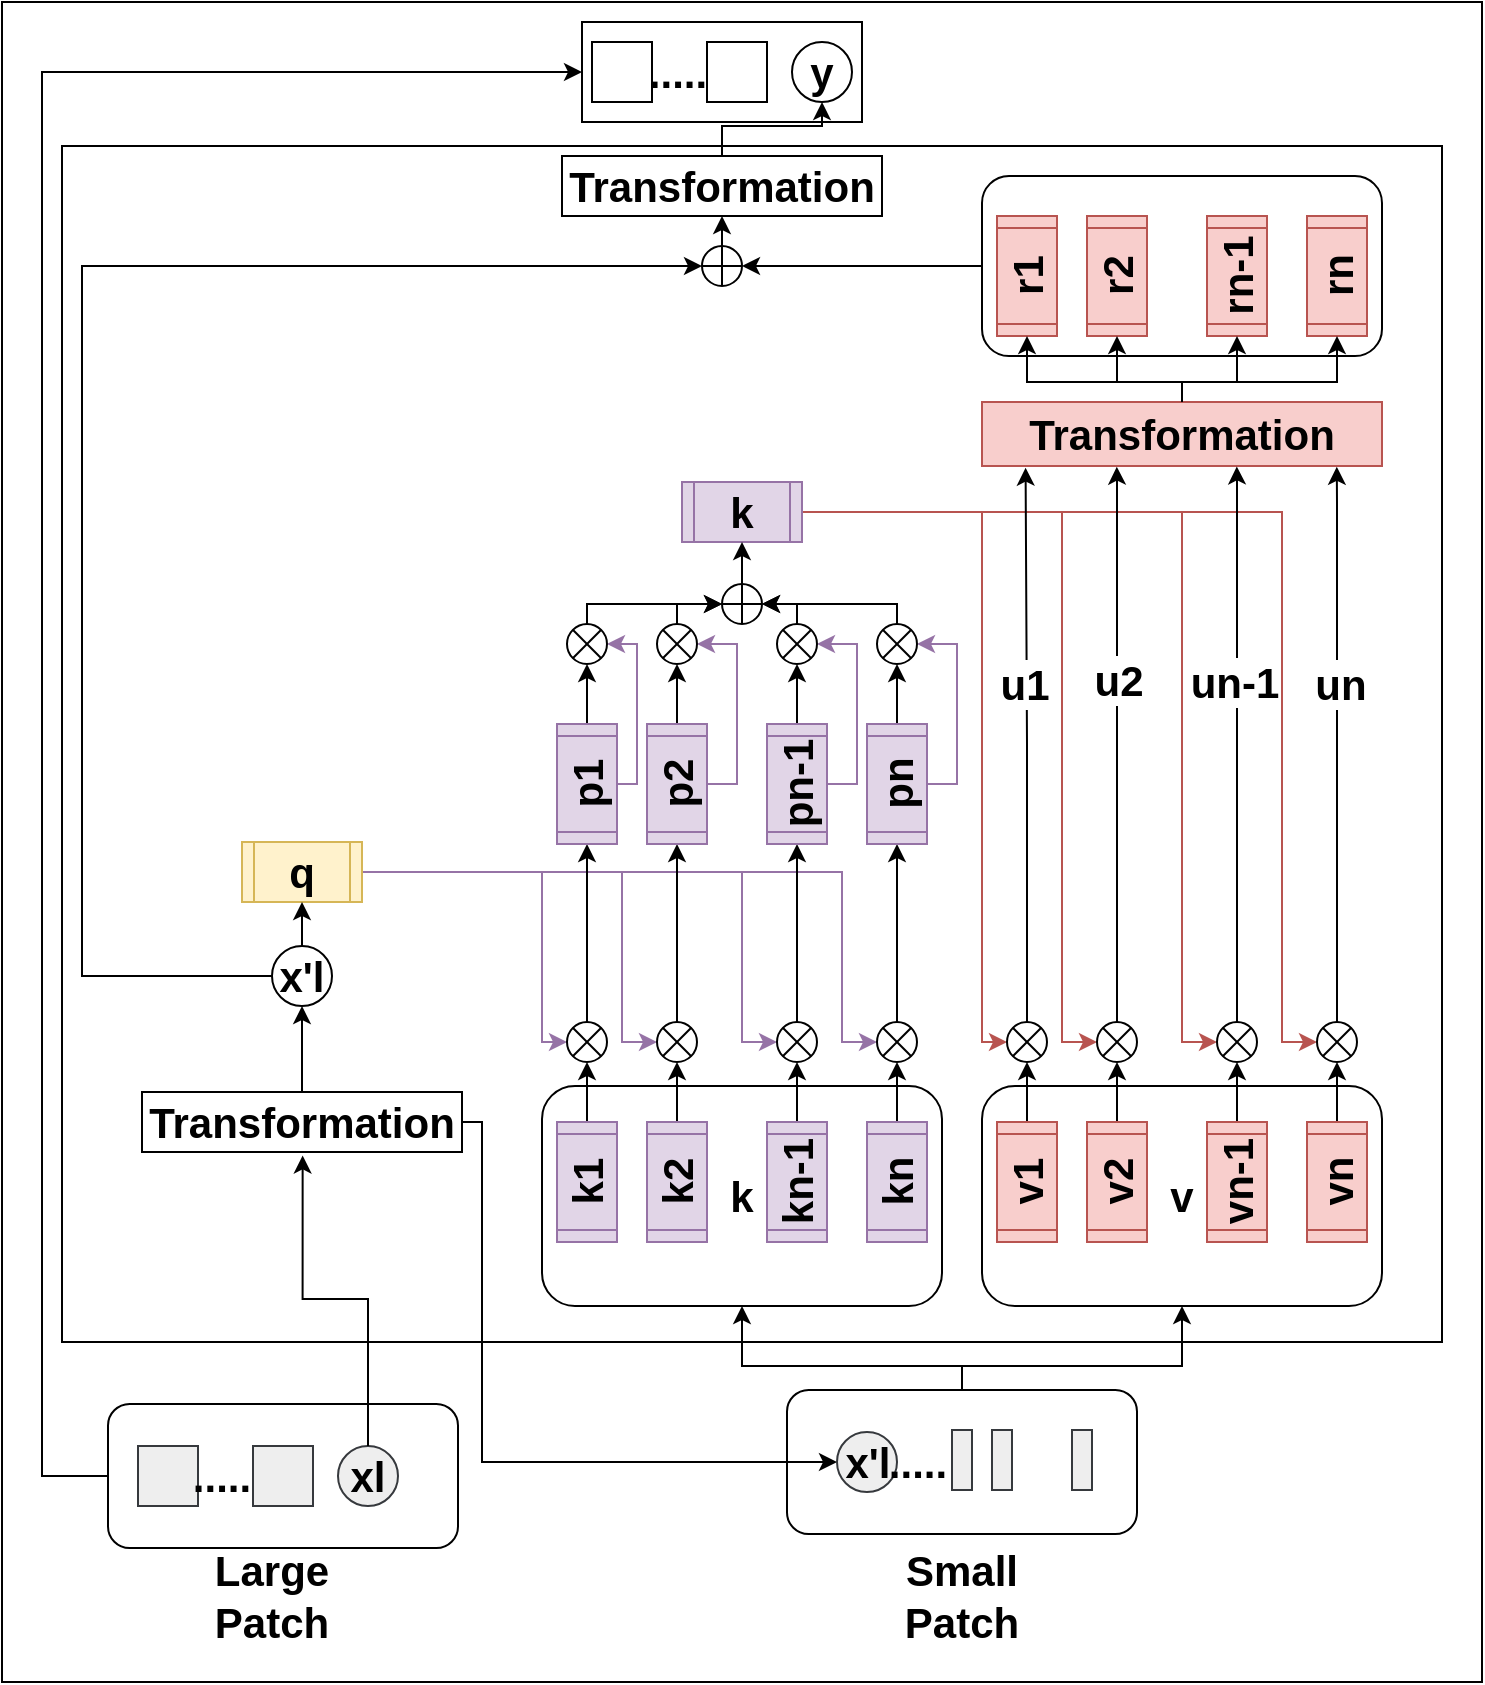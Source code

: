<mxfile version="22.1.4" type="github">
  <diagram id="8pTBhF0LpMx93Jpw1MKz" name="Page-1">
    <mxGraphModel dx="1050" dy="577" grid="1" gridSize="10" guides="1" tooltips="1" connect="1" arrows="1" fold="1" page="1" pageScale="1" pageWidth="850" pageHeight="1100" math="0" shadow="0">
      <root>
        <mxCell id="0" />
        <mxCell id="1" parent="0" />
        <mxCell id="Wy6P19Ys7phJF_CWAO8N-5" value="" style="rounded=0;whiteSpace=wrap;html=1;fontSize=21;fontStyle=1" parent="1" vertex="1">
          <mxGeometry x="50" y="18" width="740" height="840" as="geometry" />
        </mxCell>
        <mxCell id="Wy6P19Ys7phJF_CWAO8N-6" value="" style="rounded=0;whiteSpace=wrap;html=1;fontSize=21;fontStyle=1" parent="1" vertex="1">
          <mxGeometry x="340" y="28" width="140" height="50" as="geometry" />
        </mxCell>
        <mxCell id="Wy6P19Ys7phJF_CWAO8N-42" value="" style="rounded=0;whiteSpace=wrap;html=1;fontSize=21;fontStyle=1" parent="1" vertex="1">
          <mxGeometry x="80" y="90" width="690" height="598" as="geometry" />
        </mxCell>
        <mxCell id="Wy6P19Ys7phJF_CWAO8N-145" style="edgeStyle=orthogonalEdgeStyle;rounded=0;orthogonalLoop=1;jettySize=auto;html=1;exitX=1;exitY=0.5;exitDx=0;exitDy=0;entryX=0;entryY=0.5;entryDx=0;entryDy=0;fillColor=#e1d5e7;strokeColor=#9673a6;fontSize=21;fontStyle=1" parent="1" source="Wy6P19Ys7phJF_CWAO8N-24" target="Wy6P19Ys7phJF_CWAO8N-88" edge="1">
          <mxGeometry relative="1" as="geometry">
            <Array as="points">
              <mxPoint x="320" y="453" />
              <mxPoint x="320" y="538" />
            </Array>
          </mxGeometry>
        </mxCell>
        <mxCell id="Wy6P19Ys7phJF_CWAO8N-146" style="edgeStyle=orthogonalEdgeStyle;rounded=0;orthogonalLoop=1;jettySize=auto;html=1;exitX=1;exitY=0.5;exitDx=0;exitDy=0;entryX=0;entryY=0.5;entryDx=0;entryDy=0;fillColor=#e1d5e7;strokeColor=#9673a6;fontSize=21;fontStyle=1" parent="1" source="Wy6P19Ys7phJF_CWAO8N-24" target="Wy6P19Ys7phJF_CWAO8N-89" edge="1">
          <mxGeometry relative="1" as="geometry">
            <Array as="points">
              <mxPoint x="360" y="453" />
              <mxPoint x="360" y="538" />
            </Array>
          </mxGeometry>
        </mxCell>
        <mxCell id="Wy6P19Ys7phJF_CWAO8N-147" style="edgeStyle=orthogonalEdgeStyle;rounded=0;orthogonalLoop=1;jettySize=auto;html=1;exitX=1;exitY=0.5;exitDx=0;exitDy=0;entryX=0;entryY=0.5;entryDx=0;entryDy=0;fillColor=#e1d5e7;strokeColor=#9673a6;fontSize=21;fontStyle=1" parent="1" source="Wy6P19Ys7phJF_CWAO8N-24" target="Wy6P19Ys7phJF_CWAO8N-90" edge="1">
          <mxGeometry relative="1" as="geometry">
            <Array as="points">
              <mxPoint x="420" y="453" />
              <mxPoint x="420" y="538" />
            </Array>
          </mxGeometry>
        </mxCell>
        <mxCell id="Wy6P19Ys7phJF_CWAO8N-148" style="edgeStyle=orthogonalEdgeStyle;rounded=0;orthogonalLoop=1;jettySize=auto;html=1;exitX=1;exitY=0.5;exitDx=0;exitDy=0;entryX=0;entryY=0.5;entryDx=0;entryDy=0;fillColor=#e1d5e7;strokeColor=#9673a6;fontSize=21;fontStyle=1" parent="1" source="Wy6P19Ys7phJF_CWAO8N-24" target="Wy6P19Ys7phJF_CWAO8N-91" edge="1">
          <mxGeometry relative="1" as="geometry">
            <Array as="points">
              <mxPoint x="470" y="453" />
              <mxPoint x="470" y="538" />
            </Array>
          </mxGeometry>
        </mxCell>
        <mxCell id="Wy6P19Ys7phJF_CWAO8N-24" value="q" style="shape=process;whiteSpace=wrap;html=1;backgroundOutline=1;fillColor=#fff2cc;strokeColor=#d6b656;fontSize=21;fontStyle=1" parent="1" vertex="1">
          <mxGeometry x="170" y="438" width="60" height="30" as="geometry" />
        </mxCell>
        <mxCell id="Wy6P19Ys7phJF_CWAO8N-163" style="edgeStyle=orthogonalEdgeStyle;rounded=0;orthogonalLoop=1;jettySize=auto;html=1;exitX=1;exitY=0.5;exitDx=0;exitDy=0;entryX=0;entryY=0.5;entryDx=0;entryDy=0;fillColor=#f8cecc;strokeColor=#b85450;fontSize=21;fontStyle=1" parent="1" source="Wy6P19Ys7phJF_CWAO8N-26" target="Wy6P19Ys7phJF_CWAO8N-104" edge="1">
          <mxGeometry relative="1" as="geometry">
            <Array as="points">
              <mxPoint x="540" y="273" />
              <mxPoint x="540" y="538" />
            </Array>
          </mxGeometry>
        </mxCell>
        <mxCell id="Wy6P19Ys7phJF_CWAO8N-164" style="edgeStyle=orthogonalEdgeStyle;rounded=0;orthogonalLoop=1;jettySize=auto;html=1;exitX=1;exitY=0.5;exitDx=0;exitDy=0;entryX=0;entryY=0.5;entryDx=0;entryDy=0;fillColor=#f8cecc;strokeColor=#b85450;fontSize=21;fontStyle=1" parent="1" source="Wy6P19Ys7phJF_CWAO8N-26" target="Wy6P19Ys7phJF_CWAO8N-105" edge="1">
          <mxGeometry relative="1" as="geometry">
            <Array as="points">
              <mxPoint x="580" y="273" />
              <mxPoint x="580" y="538" />
            </Array>
          </mxGeometry>
        </mxCell>
        <mxCell id="Wy6P19Ys7phJF_CWAO8N-165" style="edgeStyle=orthogonalEdgeStyle;rounded=0;orthogonalLoop=1;jettySize=auto;html=1;exitX=1;exitY=0.5;exitDx=0;exitDy=0;entryX=0;entryY=0.5;entryDx=0;entryDy=0;fillColor=#f8cecc;strokeColor=#b85450;fontSize=21;fontStyle=1" parent="1" source="Wy6P19Ys7phJF_CWAO8N-26" target="Wy6P19Ys7phJF_CWAO8N-106" edge="1">
          <mxGeometry relative="1" as="geometry">
            <Array as="points">
              <mxPoint x="640" y="273" />
              <mxPoint x="640" y="538" />
            </Array>
          </mxGeometry>
        </mxCell>
        <mxCell id="Wy6P19Ys7phJF_CWAO8N-166" style="edgeStyle=orthogonalEdgeStyle;rounded=0;orthogonalLoop=1;jettySize=auto;html=1;exitX=1;exitY=0.5;exitDx=0;exitDy=0;entryX=0;entryY=0.5;entryDx=0;entryDy=0;fillColor=#f8cecc;strokeColor=#b85450;fontSize=21;fontStyle=1" parent="1" source="Wy6P19Ys7phJF_CWAO8N-26" target="Wy6P19Ys7phJF_CWAO8N-107" edge="1">
          <mxGeometry relative="1" as="geometry">
            <Array as="points">
              <mxPoint x="690" y="273" />
              <mxPoint x="690" y="538" />
            </Array>
          </mxGeometry>
        </mxCell>
        <mxCell id="Wy6P19Ys7phJF_CWAO8N-26" value="k" style="shape=process;whiteSpace=wrap;html=1;backgroundOutline=1;fillColor=#e1d5e7;strokeColor=#9673a6;fontSize=21;fontStyle=1" parent="1" vertex="1">
          <mxGeometry x="390" y="258" width="60" height="30" as="geometry" />
        </mxCell>
        <mxCell id="Wy6P19Ys7phJF_CWAO8N-173" style="edgeStyle=orthogonalEdgeStyle;rounded=0;orthogonalLoop=1;jettySize=auto;html=1;exitX=0;exitY=0.5;exitDx=0;exitDy=0;entryX=0;entryY=0.5;entryDx=0;entryDy=0;fontSize=21;fontStyle=1" parent="1" source="Wy6P19Ys7phJF_CWAO8N-198" target="Wy6P19Ys7phJF_CWAO8N-172" edge="1">
          <mxGeometry relative="1" as="geometry">
            <mxPoint x="100" y="623" as="sourcePoint" />
            <Array as="points">
              <mxPoint x="90" y="505" />
              <mxPoint x="90" y="150" />
            </Array>
          </mxGeometry>
        </mxCell>
        <mxCell id="Wy6P19Ys7phJF_CWAO8N-39" value="k" style="rounded=1;whiteSpace=wrap;html=1;fontSize=21;fontStyle=1" parent="1" vertex="1">
          <mxGeometry x="320" y="560" width="200" height="110" as="geometry" />
        </mxCell>
        <mxCell id="Wy6P19Ys7phJF_CWAO8N-40" value="v" style="rounded=1;whiteSpace=wrap;html=1;fontSize=21;fontStyle=1" parent="1" vertex="1">
          <mxGeometry x="540" y="560" width="200" height="110" as="geometry" />
        </mxCell>
        <mxCell id="Wy6P19Ys7phJF_CWAO8N-7" value="Transformation" style="rounded=0;whiteSpace=wrap;html=1;fillColor=#f8cecc;strokeColor=#b85450;fontSize=21;fontStyle=1" parent="1" vertex="1">
          <mxGeometry x="540" y="218" width="200" height="32" as="geometry" />
        </mxCell>
        <mxCell id="Wy6P19Ys7phJF_CWAO8N-149" style="edgeStyle=orthogonalEdgeStyle;rounded=0;orthogonalLoop=1;jettySize=auto;html=1;exitX=0.5;exitY=0;exitDx=0;exitDy=0;entryX=0.5;entryY=1;entryDx=0;entryDy=0;fontSize=21;fontStyle=1" parent="1" source="Wy6P19Ys7phJF_CWAO8N-198" target="Wy6P19Ys7phJF_CWAO8N-24" edge="1">
          <mxGeometry relative="1" as="geometry">
            <mxPoint x="200" y="488" as="sourcePoint" />
          </mxGeometry>
        </mxCell>
        <mxCell id="Wy6P19Ys7phJF_CWAO8N-76" style="edgeStyle=orthogonalEdgeStyle;rounded=0;orthogonalLoop=1;jettySize=auto;html=1;exitX=1;exitY=0.5;exitDx=0;exitDy=0;entryX=0.5;entryY=1;entryDx=0;entryDy=0;fontSize=21;fontStyle=1" parent="1" source="Wy6P19Ys7phJF_CWAO8N-78" target="Wy6P19Ys7phJF_CWAO8N-88" edge="1">
          <mxGeometry relative="1" as="geometry" />
        </mxCell>
        <mxCell id="Wy6P19Ys7phJF_CWAO8N-78" value="k1" style="shape=process;whiteSpace=wrap;html=1;backgroundOutline=1;rotation=-90;fillColor=#e1d5e7;strokeColor=#9673a6;fontSize=21;fontStyle=1" parent="1" vertex="1">
          <mxGeometry x="312.5" y="593" width="60" height="30" as="geometry" />
        </mxCell>
        <mxCell id="Wy6P19Ys7phJF_CWAO8N-79" style="edgeStyle=orthogonalEdgeStyle;rounded=0;orthogonalLoop=1;jettySize=auto;html=1;exitX=1;exitY=0.5;exitDx=0;exitDy=0;entryX=0.5;entryY=1;entryDx=0;entryDy=0;fontSize=21;fontStyle=1" parent="1" source="Wy6P19Ys7phJF_CWAO8N-81" target="Wy6P19Ys7phJF_CWAO8N-89" edge="1">
          <mxGeometry relative="1" as="geometry" />
        </mxCell>
        <mxCell id="Wy6P19Ys7phJF_CWAO8N-81" value="k2" style="shape=process;whiteSpace=wrap;html=1;backgroundOutline=1;rotation=-90;fillColor=#e1d5e7;strokeColor=#9673a6;fontSize=21;fontStyle=1" parent="1" vertex="1">
          <mxGeometry x="357.5" y="593" width="60" height="30" as="geometry" />
        </mxCell>
        <mxCell id="Wy6P19Ys7phJF_CWAO8N-82" style="edgeStyle=orthogonalEdgeStyle;rounded=0;orthogonalLoop=1;jettySize=auto;html=1;exitX=1;exitY=0.5;exitDx=0;exitDy=0;entryX=0.5;entryY=1;entryDx=0;entryDy=0;fontSize=21;fontStyle=1" parent="1" source="Wy6P19Ys7phJF_CWAO8N-84" target="Wy6P19Ys7phJF_CWAO8N-90" edge="1">
          <mxGeometry relative="1" as="geometry" />
        </mxCell>
        <mxCell id="Wy6P19Ys7phJF_CWAO8N-84" value="kn-1" style="shape=process;whiteSpace=wrap;html=1;backgroundOutline=1;rotation=-90;fillColor=#e1d5e7;strokeColor=#9673a6;fontSize=21;fontStyle=1" parent="1" vertex="1">
          <mxGeometry x="417.5" y="593" width="60" height="30" as="geometry" />
        </mxCell>
        <mxCell id="Wy6P19Ys7phJF_CWAO8N-85" style="edgeStyle=orthogonalEdgeStyle;rounded=0;orthogonalLoop=1;jettySize=auto;html=1;exitX=1;exitY=0.5;exitDx=0;exitDy=0;entryX=0.5;entryY=1;entryDx=0;entryDy=0;fontSize=21;fontStyle=1" parent="1" source="Wy6P19Ys7phJF_CWAO8N-87" target="Wy6P19Ys7phJF_CWAO8N-91" edge="1">
          <mxGeometry relative="1" as="geometry" />
        </mxCell>
        <mxCell id="Wy6P19Ys7phJF_CWAO8N-87" value="kn" style="shape=process;whiteSpace=wrap;html=1;backgroundOutline=1;rotation=-90;fillColor=#e1d5e7;strokeColor=#9673a6;fontSize=21;fontStyle=1" parent="1" vertex="1">
          <mxGeometry x="467.5" y="593" width="60" height="30" as="geometry" />
        </mxCell>
        <mxCell id="Wy6P19Ys7phJF_CWAO8N-141" style="edgeStyle=orthogonalEdgeStyle;rounded=0;orthogonalLoop=1;jettySize=auto;html=1;exitX=0.5;exitY=0;exitDx=0;exitDy=0;entryX=0;entryY=0.5;entryDx=0;entryDy=0;fontSize=21;fontStyle=1" parent="1" source="Wy6P19Ys7phJF_CWAO8N-88" target="Wy6P19Ys7phJF_CWAO8N-127" edge="1">
          <mxGeometry relative="1" as="geometry" />
        </mxCell>
        <mxCell id="Wy6P19Ys7phJF_CWAO8N-88" value="" style="shape=sumEllipse;perimeter=ellipsePerimeter;whiteSpace=wrap;html=1;backgroundOutline=1;fontSize=21;fontStyle=1" parent="1" vertex="1">
          <mxGeometry x="332.5" y="528" width="20" height="20" as="geometry" />
        </mxCell>
        <mxCell id="Wy6P19Ys7phJF_CWAO8N-142" style="edgeStyle=orthogonalEdgeStyle;rounded=0;orthogonalLoop=1;jettySize=auto;html=1;exitX=0.5;exitY=0;exitDx=0;exitDy=0;entryX=0;entryY=0.5;entryDx=0;entryDy=0;fontSize=21;fontStyle=1" parent="1" source="Wy6P19Ys7phJF_CWAO8N-89" target="Wy6P19Ys7phJF_CWAO8N-130" edge="1">
          <mxGeometry relative="1" as="geometry" />
        </mxCell>
        <mxCell id="Wy6P19Ys7phJF_CWAO8N-89" value="" style="shape=sumEllipse;perimeter=ellipsePerimeter;whiteSpace=wrap;html=1;backgroundOutline=1;fontSize=21;fontStyle=1" parent="1" vertex="1">
          <mxGeometry x="377.5" y="528" width="20" height="20" as="geometry" />
        </mxCell>
        <mxCell id="Wy6P19Ys7phJF_CWAO8N-143" style="edgeStyle=orthogonalEdgeStyle;rounded=0;orthogonalLoop=1;jettySize=auto;html=1;exitX=0.5;exitY=0;exitDx=0;exitDy=0;entryX=0;entryY=0.5;entryDx=0;entryDy=0;fontSize=21;fontStyle=1" parent="1" source="Wy6P19Ys7phJF_CWAO8N-90" target="Wy6P19Ys7phJF_CWAO8N-133" edge="1">
          <mxGeometry relative="1" as="geometry" />
        </mxCell>
        <mxCell id="Wy6P19Ys7phJF_CWAO8N-90" value="" style="shape=sumEllipse;perimeter=ellipsePerimeter;whiteSpace=wrap;html=1;backgroundOutline=1;fontSize=21;fontStyle=1" parent="1" vertex="1">
          <mxGeometry x="437.5" y="528" width="20" height="20" as="geometry" />
        </mxCell>
        <mxCell id="Wy6P19Ys7phJF_CWAO8N-144" style="edgeStyle=orthogonalEdgeStyle;rounded=0;orthogonalLoop=1;jettySize=auto;html=1;exitX=0.5;exitY=0;exitDx=0;exitDy=0;entryX=0;entryY=0.5;entryDx=0;entryDy=0;fontSize=21;fontStyle=1" parent="1" source="Wy6P19Ys7phJF_CWAO8N-91" target="Wy6P19Ys7phJF_CWAO8N-136" edge="1">
          <mxGeometry relative="1" as="geometry" />
        </mxCell>
        <mxCell id="Wy6P19Ys7phJF_CWAO8N-91" value="" style="shape=sumEllipse;perimeter=ellipsePerimeter;whiteSpace=wrap;html=1;backgroundOutline=1;fontSize=21;fontStyle=1" parent="1" vertex="1">
          <mxGeometry x="487.5" y="528" width="20" height="20" as="geometry" />
        </mxCell>
        <mxCell id="Wy6P19Ys7phJF_CWAO8N-92" style="edgeStyle=orthogonalEdgeStyle;rounded=0;orthogonalLoop=1;jettySize=auto;html=1;exitX=1;exitY=0.5;exitDx=0;exitDy=0;entryX=0.5;entryY=1;entryDx=0;entryDy=0;fontSize=21;fontStyle=1" parent="1" source="Wy6P19Ys7phJF_CWAO8N-94" target="Wy6P19Ys7phJF_CWAO8N-104" edge="1">
          <mxGeometry relative="1" as="geometry" />
        </mxCell>
        <mxCell id="Wy6P19Ys7phJF_CWAO8N-94" value="v1" style="shape=process;whiteSpace=wrap;html=1;backgroundOutline=1;rotation=-90;fillColor=#f8cecc;strokeColor=#b85450;fontSize=21;fontStyle=1" parent="1" vertex="1">
          <mxGeometry x="532.5" y="593" width="60" height="30" as="geometry" />
        </mxCell>
        <mxCell id="Wy6P19Ys7phJF_CWAO8N-95" style="edgeStyle=orthogonalEdgeStyle;rounded=0;orthogonalLoop=1;jettySize=auto;html=1;exitX=1;exitY=0.5;exitDx=0;exitDy=0;entryX=0.5;entryY=1;entryDx=0;entryDy=0;fontSize=21;fontStyle=1" parent="1" source="Wy6P19Ys7phJF_CWAO8N-97" target="Wy6P19Ys7phJF_CWAO8N-105" edge="1">
          <mxGeometry relative="1" as="geometry" />
        </mxCell>
        <mxCell id="Wy6P19Ys7phJF_CWAO8N-97" value="v2" style="shape=process;whiteSpace=wrap;html=1;backgroundOutline=1;rotation=-90;fillColor=#f8cecc;strokeColor=#b85450;fontSize=21;fontStyle=1" parent="1" vertex="1">
          <mxGeometry x="577.5" y="593" width="60" height="30" as="geometry" />
        </mxCell>
        <mxCell id="Wy6P19Ys7phJF_CWAO8N-98" style="edgeStyle=orthogonalEdgeStyle;rounded=0;orthogonalLoop=1;jettySize=auto;html=1;exitX=1;exitY=0.5;exitDx=0;exitDy=0;entryX=0.5;entryY=1;entryDx=0;entryDy=0;fontSize=21;fontStyle=1" parent="1" source="Wy6P19Ys7phJF_CWAO8N-100" target="Wy6P19Ys7phJF_CWAO8N-106" edge="1">
          <mxGeometry relative="1" as="geometry" />
        </mxCell>
        <mxCell id="Wy6P19Ys7phJF_CWAO8N-100" value="vn-1" style="shape=process;whiteSpace=wrap;html=1;backgroundOutline=1;rotation=-90;fillColor=#f8cecc;strokeColor=#b85450;fontSize=21;fontStyle=1" parent="1" vertex="1">
          <mxGeometry x="637.5" y="593" width="60" height="30" as="geometry" />
        </mxCell>
        <mxCell id="Wy6P19Ys7phJF_CWAO8N-101" style="edgeStyle=orthogonalEdgeStyle;rounded=0;orthogonalLoop=1;jettySize=auto;html=1;exitX=1;exitY=0.5;exitDx=0;exitDy=0;entryX=0.5;entryY=1;entryDx=0;entryDy=0;fontSize=21;fontStyle=1" parent="1" source="Wy6P19Ys7phJF_CWAO8N-103" target="Wy6P19Ys7phJF_CWAO8N-107" edge="1">
          <mxGeometry relative="1" as="geometry" />
        </mxCell>
        <mxCell id="Wy6P19Ys7phJF_CWAO8N-103" value="vn" style="shape=process;whiteSpace=wrap;html=1;backgroundOutline=1;rotation=-90;fillColor=#f8cecc;strokeColor=#b85450;fontSize=21;fontStyle=1" parent="1" vertex="1">
          <mxGeometry x="687.5" y="593" width="60" height="30" as="geometry" />
        </mxCell>
        <mxCell id="Wy6P19Ys7phJF_CWAO8N-159" style="edgeStyle=orthogonalEdgeStyle;rounded=0;orthogonalLoop=1;jettySize=auto;html=1;exitX=0.5;exitY=0;exitDx=0;exitDy=0;entryX=0.109;entryY=1.026;entryDx=0;entryDy=0;entryPerimeter=0;fontSize=21;fontStyle=1" parent="1" source="Wy6P19Ys7phJF_CWAO8N-104" target="Wy6P19Ys7phJF_CWAO8N-7" edge="1">
          <mxGeometry relative="1" as="geometry" />
        </mxCell>
        <mxCell id="Wy6P19Ys7phJF_CWAO8N-217" value="u1" style="edgeLabel;html=1;align=center;verticalAlign=middle;resizable=0;points=[];fontSize=21;fontStyle=1" parent="Wy6P19Ys7phJF_CWAO8N-159" vertex="1" connectable="0">
          <mxGeometry x="0.222" y="1" relative="1" as="geometry">
            <mxPoint as="offset" />
          </mxGeometry>
        </mxCell>
        <mxCell id="Wy6P19Ys7phJF_CWAO8N-104" value="" style="shape=sumEllipse;perimeter=ellipsePerimeter;whiteSpace=wrap;html=1;backgroundOutline=1;fontSize=21;fontStyle=1" parent="1" vertex="1">
          <mxGeometry x="552.5" y="528" width="20" height="20" as="geometry" />
        </mxCell>
        <mxCell id="Wy6P19Ys7phJF_CWAO8N-160" style="edgeStyle=orthogonalEdgeStyle;rounded=0;orthogonalLoop=1;jettySize=auto;html=1;exitX=0.5;exitY=0;exitDx=0;exitDy=0;entryX=0.337;entryY=1.011;entryDx=0;entryDy=0;entryPerimeter=0;fontSize=21;fontStyle=1" parent="1" source="Wy6P19Ys7phJF_CWAO8N-105" target="Wy6P19Ys7phJF_CWAO8N-7" edge="1">
          <mxGeometry relative="1" as="geometry">
            <Array as="points">
              <mxPoint x="607" y="258" />
              <mxPoint x="607" y="258" />
            </Array>
          </mxGeometry>
        </mxCell>
        <mxCell id="Wy6P19Ys7phJF_CWAO8N-218" value="u2" style="edgeLabel;html=1;align=center;verticalAlign=middle;resizable=0;points=[];fontSize=21;fontStyle=1" parent="Wy6P19Ys7phJF_CWAO8N-160" vertex="1" connectable="0">
          <mxGeometry x="0.233" relative="1" as="geometry">
            <mxPoint as="offset" />
          </mxGeometry>
        </mxCell>
        <mxCell id="Wy6P19Ys7phJF_CWAO8N-105" value="" style="shape=sumEllipse;perimeter=ellipsePerimeter;whiteSpace=wrap;html=1;backgroundOutline=1;fontSize=21;fontStyle=1" parent="1" vertex="1">
          <mxGeometry x="597.5" y="528" width="20" height="20" as="geometry" />
        </mxCell>
        <mxCell id="Wy6P19Ys7phJF_CWAO8N-161" style="edgeStyle=orthogonalEdgeStyle;rounded=0;orthogonalLoop=1;jettySize=auto;html=1;exitX=0.5;exitY=0;exitDx=0;exitDy=0;entryX=0.637;entryY=1.007;entryDx=0;entryDy=0;entryPerimeter=0;fontSize=21;fontStyle=1" parent="1" source="Wy6P19Ys7phJF_CWAO8N-106" target="Wy6P19Ys7phJF_CWAO8N-7" edge="1">
          <mxGeometry relative="1" as="geometry">
            <Array as="points">
              <mxPoint x="668" y="258" />
              <mxPoint x="667" y="258" />
            </Array>
          </mxGeometry>
        </mxCell>
        <mxCell id="Wy6P19Ys7phJF_CWAO8N-221" value="un-1" style="edgeLabel;html=1;align=center;verticalAlign=middle;resizable=0;points=[];fontSize=21;fontStyle=1" parent="Wy6P19Ys7phJF_CWAO8N-161" vertex="1" connectable="0">
          <mxGeometry x="0.225" y="2" relative="1" as="geometry">
            <mxPoint as="offset" />
          </mxGeometry>
        </mxCell>
        <mxCell id="Wy6P19Ys7phJF_CWAO8N-106" value="" style="shape=sumEllipse;perimeter=ellipsePerimeter;whiteSpace=wrap;html=1;backgroundOutline=1;fontSize=21;fontStyle=1" parent="1" vertex="1">
          <mxGeometry x="657.5" y="528" width="20" height="20" as="geometry" />
        </mxCell>
        <mxCell id="Wy6P19Ys7phJF_CWAO8N-162" style="edgeStyle=orthogonalEdgeStyle;rounded=0;orthogonalLoop=1;jettySize=auto;html=1;exitX=0.5;exitY=0;exitDx=0;exitDy=0;entryX=0.887;entryY=1.013;entryDx=0;entryDy=0;entryPerimeter=0;fontSize=21;fontStyle=1" parent="1" source="Wy6P19Ys7phJF_CWAO8N-107" target="Wy6P19Ys7phJF_CWAO8N-7" edge="1">
          <mxGeometry relative="1" as="geometry">
            <Array as="points">
              <mxPoint x="718" y="268" />
            </Array>
          </mxGeometry>
        </mxCell>
        <mxCell id="Wy6P19Ys7phJF_CWAO8N-222" value="un" style="edgeLabel;html=1;align=center;verticalAlign=middle;resizable=0;points=[];fontSize=21;fontStyle=1" parent="Wy6P19Ys7phJF_CWAO8N-162" vertex="1" connectable="0">
          <mxGeometry x="0.218" y="-1" relative="1" as="geometry">
            <mxPoint as="offset" />
          </mxGeometry>
        </mxCell>
        <mxCell id="Wy6P19Ys7phJF_CWAO8N-107" value="" style="shape=sumEllipse;perimeter=ellipsePerimeter;whiteSpace=wrap;html=1;backgroundOutline=1;fontSize=21;fontStyle=1" parent="1" vertex="1">
          <mxGeometry x="707.5" y="528" width="20" height="20" as="geometry" />
        </mxCell>
        <mxCell id="Wy6P19Ys7phJF_CWAO8N-125" style="edgeStyle=orthogonalEdgeStyle;rounded=0;orthogonalLoop=1;jettySize=auto;html=1;exitX=1;exitY=0.5;exitDx=0;exitDy=0;entryX=0.5;entryY=1;entryDx=0;entryDy=0;fontSize=21;fontStyle=1" parent="1" source="Wy6P19Ys7phJF_CWAO8N-127" target="Wy6P19Ys7phJF_CWAO8N-137" edge="1">
          <mxGeometry relative="1" as="geometry" />
        </mxCell>
        <mxCell id="Wy6P19Ys7phJF_CWAO8N-126" style="edgeStyle=orthogonalEdgeStyle;rounded=0;orthogonalLoop=1;jettySize=auto;html=1;exitX=0.5;exitY=1;exitDx=0;exitDy=0;entryX=1;entryY=0.5;entryDx=0;entryDy=0;fillColor=#e1d5e7;strokeColor=#9673a6;fontSize=21;fontStyle=1" parent="1" source="Wy6P19Ys7phJF_CWAO8N-127" target="Wy6P19Ys7phJF_CWAO8N-137" edge="1">
          <mxGeometry relative="1" as="geometry">
            <Array as="points">
              <mxPoint x="367.5" y="409" />
              <mxPoint x="367.5" y="339" />
            </Array>
          </mxGeometry>
        </mxCell>
        <mxCell id="Wy6P19Ys7phJF_CWAO8N-127" value="p1" style="shape=process;whiteSpace=wrap;html=1;backgroundOutline=1;rotation=-90;fillColor=#e1d5e7;strokeColor=#9673a6;fontSize=21;fontStyle=1" parent="1" vertex="1">
          <mxGeometry x="312.5" y="394" width="60" height="30" as="geometry" />
        </mxCell>
        <mxCell id="Wy6P19Ys7phJF_CWAO8N-128" style="edgeStyle=orthogonalEdgeStyle;rounded=0;orthogonalLoop=1;jettySize=auto;html=1;exitX=1;exitY=0.5;exitDx=0;exitDy=0;entryX=0.5;entryY=1;entryDx=0;entryDy=0;fontSize=21;fontStyle=1" parent="1" source="Wy6P19Ys7phJF_CWAO8N-130" target="Wy6P19Ys7phJF_CWAO8N-138" edge="1">
          <mxGeometry relative="1" as="geometry" />
        </mxCell>
        <mxCell id="Wy6P19Ys7phJF_CWAO8N-129" style="edgeStyle=orthogonalEdgeStyle;rounded=0;orthogonalLoop=1;jettySize=auto;html=1;exitX=0.5;exitY=1;exitDx=0;exitDy=0;entryX=1;entryY=0.5;entryDx=0;entryDy=0;fillColor=#e1d5e7;strokeColor=#9673a6;fontSize=21;fontStyle=1" parent="1" source="Wy6P19Ys7phJF_CWAO8N-130" target="Wy6P19Ys7phJF_CWAO8N-138" edge="1">
          <mxGeometry relative="1" as="geometry">
            <Array as="points">
              <mxPoint x="417.5" y="409" />
              <mxPoint x="417.5" y="339" />
            </Array>
          </mxGeometry>
        </mxCell>
        <mxCell id="Wy6P19Ys7phJF_CWAO8N-130" value="p2" style="shape=process;whiteSpace=wrap;html=1;backgroundOutline=1;rotation=-90;fillColor=#e1d5e7;strokeColor=#9673a6;fontSize=21;fontStyle=1" parent="1" vertex="1">
          <mxGeometry x="357.5" y="394" width="60" height="30" as="geometry" />
        </mxCell>
        <mxCell id="Wy6P19Ys7phJF_CWAO8N-131" style="edgeStyle=orthogonalEdgeStyle;rounded=0;orthogonalLoop=1;jettySize=auto;html=1;exitX=1;exitY=0.5;exitDx=0;exitDy=0;entryX=0.5;entryY=1;entryDx=0;entryDy=0;fontSize=21;fontStyle=1" parent="1" source="Wy6P19Ys7phJF_CWAO8N-133" target="Wy6P19Ys7phJF_CWAO8N-139" edge="1">
          <mxGeometry relative="1" as="geometry" />
        </mxCell>
        <mxCell id="Wy6P19Ys7phJF_CWAO8N-132" style="edgeStyle=orthogonalEdgeStyle;rounded=0;orthogonalLoop=1;jettySize=auto;html=1;exitX=0.5;exitY=1;exitDx=0;exitDy=0;entryX=1;entryY=0.5;entryDx=0;entryDy=0;fillColor=#e1d5e7;strokeColor=#9673a6;fontSize=21;fontStyle=1" parent="1" source="Wy6P19Ys7phJF_CWAO8N-133" target="Wy6P19Ys7phJF_CWAO8N-139" edge="1">
          <mxGeometry relative="1" as="geometry">
            <Array as="points">
              <mxPoint x="477.5" y="409" />
              <mxPoint x="477.5" y="339" />
            </Array>
          </mxGeometry>
        </mxCell>
        <mxCell id="Wy6P19Ys7phJF_CWAO8N-133" value="pn-1" style="shape=process;whiteSpace=wrap;html=1;backgroundOutline=1;rotation=-90;fillColor=#e1d5e7;strokeColor=#9673a6;fontSize=21;fontStyle=1" parent="1" vertex="1">
          <mxGeometry x="417.5" y="394" width="60" height="30" as="geometry" />
        </mxCell>
        <mxCell id="Wy6P19Ys7phJF_CWAO8N-134" style="edgeStyle=orthogonalEdgeStyle;rounded=0;orthogonalLoop=1;jettySize=auto;html=1;exitX=1;exitY=0.5;exitDx=0;exitDy=0;entryX=0.5;entryY=1;entryDx=0;entryDy=0;fontSize=21;fontStyle=1" parent="1" source="Wy6P19Ys7phJF_CWAO8N-136" target="Wy6P19Ys7phJF_CWAO8N-140" edge="1">
          <mxGeometry relative="1" as="geometry" />
        </mxCell>
        <mxCell id="Wy6P19Ys7phJF_CWAO8N-135" style="edgeStyle=orthogonalEdgeStyle;rounded=0;orthogonalLoop=1;jettySize=auto;html=1;exitX=0.5;exitY=1;exitDx=0;exitDy=0;entryX=1;entryY=0.5;entryDx=0;entryDy=0;fillColor=#e1d5e7;strokeColor=#9673a6;fontSize=21;fontStyle=1" parent="1" source="Wy6P19Ys7phJF_CWAO8N-136" target="Wy6P19Ys7phJF_CWAO8N-140" edge="1">
          <mxGeometry relative="1" as="geometry">
            <Array as="points">
              <mxPoint x="527.5" y="409" />
              <mxPoint x="527.5" y="339" />
            </Array>
          </mxGeometry>
        </mxCell>
        <mxCell id="Wy6P19Ys7phJF_CWAO8N-136" value="pn" style="shape=process;whiteSpace=wrap;html=1;backgroundOutline=1;rotation=-90;fillColor=#e1d5e7;strokeColor=#9673a6;fontSize=21;fontStyle=1" parent="1" vertex="1">
          <mxGeometry x="467.5" y="394" width="60" height="30" as="geometry" />
        </mxCell>
        <mxCell id="Wy6P19Ys7phJF_CWAO8N-151" style="edgeStyle=orthogonalEdgeStyle;rounded=0;orthogonalLoop=1;jettySize=auto;html=1;exitX=0.5;exitY=0;exitDx=0;exitDy=0;entryX=0;entryY=0.5;entryDx=0;entryDy=0;fontSize=21;fontStyle=1" parent="1" source="Wy6P19Ys7phJF_CWAO8N-137" target="Wy6P19Ys7phJF_CWAO8N-150" edge="1">
          <mxGeometry relative="1" as="geometry">
            <Array as="points">
              <mxPoint x="342" y="319" />
            </Array>
          </mxGeometry>
        </mxCell>
        <mxCell id="Wy6P19Ys7phJF_CWAO8N-137" value="" style="shape=sumEllipse;perimeter=ellipsePerimeter;whiteSpace=wrap;html=1;backgroundOutline=1;fontSize=21;fontStyle=1" parent="1" vertex="1">
          <mxGeometry x="332.5" y="329" width="20" height="20" as="geometry" />
        </mxCell>
        <mxCell id="Wy6P19Ys7phJF_CWAO8N-152" style="edgeStyle=orthogonalEdgeStyle;rounded=0;orthogonalLoop=1;jettySize=auto;html=1;exitX=0.5;exitY=0;exitDx=0;exitDy=0;entryX=0;entryY=0.5;entryDx=0;entryDy=0;fontSize=21;fontStyle=1" parent="1" source="Wy6P19Ys7phJF_CWAO8N-138" target="Wy6P19Ys7phJF_CWAO8N-150" edge="1">
          <mxGeometry relative="1" as="geometry">
            <Array as="points">
              <mxPoint x="388" y="319" />
            </Array>
          </mxGeometry>
        </mxCell>
        <mxCell id="Wy6P19Ys7phJF_CWAO8N-138" value="" style="shape=sumEllipse;perimeter=ellipsePerimeter;whiteSpace=wrap;html=1;backgroundOutline=1;fontSize=21;fontStyle=1" parent="1" vertex="1">
          <mxGeometry x="377.5" y="329" width="20" height="20" as="geometry" />
        </mxCell>
        <mxCell id="Wy6P19Ys7phJF_CWAO8N-153" style="edgeStyle=orthogonalEdgeStyle;rounded=0;orthogonalLoop=1;jettySize=auto;html=1;exitX=0.5;exitY=0;exitDx=0;exitDy=0;entryX=1;entryY=0.5;entryDx=0;entryDy=0;fontSize=21;fontStyle=1" parent="1" source="Wy6P19Ys7phJF_CWAO8N-139" target="Wy6P19Ys7phJF_CWAO8N-150" edge="1">
          <mxGeometry relative="1" as="geometry">
            <Array as="points">
              <mxPoint x="448" y="319" />
            </Array>
          </mxGeometry>
        </mxCell>
        <mxCell id="Wy6P19Ys7phJF_CWAO8N-139" value="" style="shape=sumEllipse;perimeter=ellipsePerimeter;whiteSpace=wrap;html=1;backgroundOutline=1;fontSize=21;fontStyle=1" parent="1" vertex="1">
          <mxGeometry x="437.5" y="329" width="20" height="20" as="geometry" />
        </mxCell>
        <mxCell id="Wy6P19Ys7phJF_CWAO8N-156" style="edgeStyle=orthogonalEdgeStyle;rounded=0;orthogonalLoop=1;jettySize=auto;html=1;exitX=0.5;exitY=0;exitDx=0;exitDy=0;entryX=1;entryY=0.5;entryDx=0;entryDy=0;fontSize=21;fontStyle=1" parent="1" source="Wy6P19Ys7phJF_CWAO8N-140" target="Wy6P19Ys7phJF_CWAO8N-150" edge="1">
          <mxGeometry relative="1" as="geometry">
            <Array as="points">
              <mxPoint x="498" y="319" />
            </Array>
          </mxGeometry>
        </mxCell>
        <mxCell id="Wy6P19Ys7phJF_CWAO8N-140" value="" style="shape=sumEllipse;perimeter=ellipsePerimeter;whiteSpace=wrap;html=1;backgroundOutline=1;fontSize=21;fontStyle=1" parent="1" vertex="1">
          <mxGeometry x="487.5" y="329" width="20" height="20" as="geometry" />
        </mxCell>
        <mxCell id="Wy6P19Ys7phJF_CWAO8N-157" style="edgeStyle=orthogonalEdgeStyle;rounded=0;orthogonalLoop=1;jettySize=auto;html=1;exitX=0.5;exitY=0;exitDx=0;exitDy=0;entryX=0.5;entryY=1;entryDx=0;entryDy=0;fontSize=21;fontStyle=1" parent="1" source="Wy6P19Ys7phJF_CWAO8N-150" target="Wy6P19Ys7phJF_CWAO8N-26" edge="1">
          <mxGeometry relative="1" as="geometry" />
        </mxCell>
        <mxCell id="Wy6P19Ys7phJF_CWAO8N-150" value="" style="shape=orEllipse;perimeter=ellipsePerimeter;whiteSpace=wrap;html=1;backgroundOutline=1;fontSize=21;fontStyle=1" parent="1" vertex="1">
          <mxGeometry x="410" y="309" width="20" height="20" as="geometry" />
        </mxCell>
        <mxCell id="Wy6P19Ys7phJF_CWAO8N-174" style="edgeStyle=orthogonalEdgeStyle;rounded=0;orthogonalLoop=1;jettySize=auto;html=1;exitX=0;exitY=0.5;exitDx=0;exitDy=0;entryX=1;entryY=0.5;entryDx=0;entryDy=0;fontSize=21;fontStyle=1" parent="1" source="Wy6P19Ys7phJF_CWAO8N-167" target="Wy6P19Ys7phJF_CWAO8N-172" edge="1">
          <mxGeometry relative="1" as="geometry" />
        </mxCell>
        <mxCell id="Wy6P19Ys7phJF_CWAO8N-167" value="" style="rounded=1;whiteSpace=wrap;html=1;fontSize=21;fontStyle=1" parent="1" vertex="1">
          <mxGeometry x="540" y="105" width="200" height="90" as="geometry" />
        </mxCell>
        <mxCell id="Wy6P19Ys7phJF_CWAO8N-32" value="r1" style="shape=process;whiteSpace=wrap;html=1;backgroundOutline=1;rotation=-90;fillColor=#f8cecc;strokeColor=#b85450;fontSize=21;fontStyle=1" parent="1" vertex="1">
          <mxGeometry x="532.5" y="140" width="60" height="30" as="geometry" />
        </mxCell>
        <mxCell id="Wy6P19Ys7phJF_CWAO8N-33" value="r2" style="shape=process;whiteSpace=wrap;html=1;backgroundOutline=1;rotation=-90;fillColor=#f8cecc;strokeColor=#b85450;fontSize=21;fontStyle=1" parent="1" vertex="1">
          <mxGeometry x="577.5" y="140" width="60" height="30" as="geometry" />
        </mxCell>
        <mxCell id="Wy6P19Ys7phJF_CWAO8N-34" value="rn-1" style="shape=process;whiteSpace=wrap;html=1;backgroundOutline=1;rotation=-90;fillColor=#f8cecc;strokeColor=#b85450;fontSize=21;fontStyle=1" parent="1" vertex="1">
          <mxGeometry x="637.5" y="140" width="60" height="30" as="geometry" />
        </mxCell>
        <mxCell id="Wy6P19Ys7phJF_CWAO8N-35" value="rn" style="shape=process;whiteSpace=wrap;html=1;backgroundOutline=1;rotation=-90;fillColor=#f8cecc;strokeColor=#b85450;fontSize=21;fontStyle=1" parent="1" vertex="1">
          <mxGeometry x="687.5" y="140" width="60" height="30" as="geometry" />
        </mxCell>
        <mxCell id="Wy6P19Ys7phJF_CWAO8N-168" style="edgeStyle=orthogonalEdgeStyle;rounded=0;orthogonalLoop=1;jettySize=auto;html=1;exitX=0.5;exitY=0;exitDx=0;exitDy=0;entryX=0;entryY=0.5;entryDx=0;entryDy=0;fontSize=21;fontStyle=1" parent="1" source="Wy6P19Ys7phJF_CWAO8N-7" target="Wy6P19Ys7phJF_CWAO8N-32" edge="1">
          <mxGeometry relative="1" as="geometry">
            <Array as="points">
              <mxPoint x="640" y="208" />
              <mxPoint x="563" y="208" />
            </Array>
          </mxGeometry>
        </mxCell>
        <mxCell id="Wy6P19Ys7phJF_CWAO8N-169" style="edgeStyle=orthogonalEdgeStyle;rounded=0;orthogonalLoop=1;jettySize=auto;html=1;exitX=0.5;exitY=0;exitDx=0;exitDy=0;entryX=0;entryY=0.5;entryDx=0;entryDy=0;fontSize=21;fontStyle=1" parent="1" source="Wy6P19Ys7phJF_CWAO8N-7" target="Wy6P19Ys7phJF_CWAO8N-33" edge="1">
          <mxGeometry relative="1" as="geometry">
            <Array as="points">
              <mxPoint x="640" y="208" />
              <mxPoint x="608" y="208" />
            </Array>
          </mxGeometry>
        </mxCell>
        <mxCell id="Wy6P19Ys7phJF_CWAO8N-170" style="edgeStyle=orthogonalEdgeStyle;rounded=0;orthogonalLoop=1;jettySize=auto;html=1;exitX=0.5;exitY=0;exitDx=0;exitDy=0;entryX=0;entryY=0.5;entryDx=0;entryDy=0;fontSize=21;fontStyle=1" parent="1" source="Wy6P19Ys7phJF_CWAO8N-7" target="Wy6P19Ys7phJF_CWAO8N-34" edge="1">
          <mxGeometry relative="1" as="geometry">
            <Array as="points">
              <mxPoint x="640" y="208" />
              <mxPoint x="668" y="208" />
            </Array>
          </mxGeometry>
        </mxCell>
        <mxCell id="Wy6P19Ys7phJF_CWAO8N-171" style="edgeStyle=orthogonalEdgeStyle;rounded=0;orthogonalLoop=1;jettySize=auto;html=1;exitX=0.5;exitY=0;exitDx=0;exitDy=0;entryX=0;entryY=0.5;entryDx=0;entryDy=0;fontSize=21;fontStyle=1" parent="1" source="Wy6P19Ys7phJF_CWAO8N-7" target="Wy6P19Ys7phJF_CWAO8N-35" edge="1">
          <mxGeometry relative="1" as="geometry">
            <Array as="points">
              <mxPoint x="640" y="208" />
              <mxPoint x="718" y="208" />
            </Array>
          </mxGeometry>
        </mxCell>
        <mxCell id="Wy6P19Ys7phJF_CWAO8N-175" style="edgeStyle=orthogonalEdgeStyle;rounded=0;orthogonalLoop=1;jettySize=auto;html=1;exitX=0.5;exitY=0;exitDx=0;exitDy=0;entryX=0.5;entryY=1;entryDx=0;entryDy=0;fontSize=21;fontStyle=1" parent="1" source="Wy6P19Ys7phJF_CWAO8N-172" target="Wy6P19Ys7phJF_CWAO8N-206" edge="1">
          <mxGeometry relative="1" as="geometry" />
        </mxCell>
        <mxCell id="Wy6P19Ys7phJF_CWAO8N-172" value="" style="shape=orEllipse;perimeter=ellipsePerimeter;whiteSpace=wrap;html=1;backgroundOutline=1;fontSize=21;fontStyle=1" parent="1" vertex="1">
          <mxGeometry x="400" y="140" width="20" height="20" as="geometry" />
        </mxCell>
        <mxCell id="Wy6P19Ys7phJF_CWAO8N-199" style="edgeStyle=orthogonalEdgeStyle;rounded=0;orthogonalLoop=1;jettySize=auto;html=1;exitX=0.5;exitY=0;exitDx=0;exitDy=0;entryX=0.5;entryY=1;entryDx=0;entryDy=0;fontSize=21;fontStyle=1" parent="1" source="Wy6P19Ys7phJF_CWAO8N-188" target="Wy6P19Ys7phJF_CWAO8N-39" edge="1">
          <mxGeometry relative="1" as="geometry">
            <Array as="points">
              <mxPoint x="530" y="700" />
              <mxPoint x="420" y="700" />
            </Array>
          </mxGeometry>
        </mxCell>
        <mxCell id="Wy6P19Ys7phJF_CWAO8N-200" style="edgeStyle=orthogonalEdgeStyle;rounded=0;orthogonalLoop=1;jettySize=auto;html=1;exitX=0.5;exitY=0;exitDx=0;exitDy=0;entryX=0.5;entryY=1;entryDx=0;entryDy=0;fontSize=21;fontStyle=1" parent="1" source="Wy6P19Ys7phJF_CWAO8N-188" target="Wy6P19Ys7phJF_CWAO8N-40" edge="1">
          <mxGeometry relative="1" as="geometry">
            <Array as="points">
              <mxPoint x="530" y="700" />
              <mxPoint x="640" y="700" />
            </Array>
          </mxGeometry>
        </mxCell>
        <mxCell id="Wy6P19Ys7phJF_CWAO8N-188" value="" style="rounded=1;whiteSpace=wrap;html=1;fontSize=21;fontStyle=1" parent="1" vertex="1">
          <mxGeometry x="442.5" y="712" width="175" height="72" as="geometry" />
        </mxCell>
        <mxCell id="Wy6P19Ys7phJF_CWAO8N-201" style="edgeStyle=orthogonalEdgeStyle;rounded=0;orthogonalLoop=1;jettySize=auto;html=1;exitX=1;exitY=0.5;exitDx=0;exitDy=0;entryX=0;entryY=0.5;entryDx=0;entryDy=0;fontSize=21;fontStyle=1" parent="1" source="Wy6P19Ys7phJF_CWAO8N-191" target="Wy6P19Ys7phJF_CWAO8N-196" edge="1">
          <mxGeometry relative="1" as="geometry">
            <Array as="points">
              <mxPoint x="290" y="578" />
              <mxPoint x="290" y="748" />
              <mxPoint x="465" y="748" />
            </Array>
          </mxGeometry>
        </mxCell>
        <mxCell id="Wy6P19Ys7phJF_CWAO8N-202" style="edgeStyle=orthogonalEdgeStyle;rounded=0;orthogonalLoop=1;jettySize=auto;html=1;exitX=0.5;exitY=0;exitDx=0;exitDy=0;entryX=0.5;entryY=1;entryDx=0;entryDy=0;fontSize=21;fontStyle=1" parent="1" source="Wy6P19Ys7phJF_CWAO8N-191" target="Wy6P19Ys7phJF_CWAO8N-198" edge="1">
          <mxGeometry relative="1" as="geometry" />
        </mxCell>
        <mxCell id="Wy6P19Ys7phJF_CWAO8N-191" value="Transformation" style="rounded=0;whiteSpace=wrap;html=1;fontSize=21;fontStyle=1" parent="1" vertex="1">
          <mxGeometry x="120" y="563" width="160" height="30" as="geometry" />
        </mxCell>
        <mxCell id="Wy6P19Ys7phJF_CWAO8N-193" value="" style="rounded=0;whiteSpace=wrap;html=1;fillColor=#eeeeee;strokeColor=#36393d;fontSize=21;fontStyle=1" parent="1" vertex="1">
          <mxGeometry x="525" y="732" width="10" height="30" as="geometry" />
        </mxCell>
        <mxCell id="Wy6P19Ys7phJF_CWAO8N-194" value="" style="rounded=0;whiteSpace=wrap;html=1;fillColor=#eeeeee;strokeColor=#36393d;fontSize=21;fontStyle=1" parent="1" vertex="1">
          <mxGeometry x="545" y="732" width="10" height="30" as="geometry" />
        </mxCell>
        <mxCell id="Wy6P19Ys7phJF_CWAO8N-195" value="" style="rounded=0;whiteSpace=wrap;html=1;fillColor=#eeeeee;strokeColor=#36393d;fontSize=21;fontStyle=1" parent="1" vertex="1">
          <mxGeometry x="585" y="732" width="10" height="30" as="geometry" />
        </mxCell>
        <mxCell id="Wy6P19Ys7phJF_CWAO8N-196" value="x&#39;l" style="ellipse;whiteSpace=wrap;html=1;aspect=fixed;fillColor=#eeeeee;strokeColor=#36393d;fontSize=21;fontStyle=1" parent="1" vertex="1">
          <mxGeometry x="467.5" y="733" width="30" height="30" as="geometry" />
        </mxCell>
        <mxCell id="Wy6P19Ys7phJF_CWAO8N-198" value="x&#39;l" style="ellipse;whiteSpace=wrap;html=1;aspect=fixed;fontSize=21;fontStyle=1" parent="1" vertex="1">
          <mxGeometry x="185" y="490" width="30" height="30" as="geometry" />
        </mxCell>
        <mxCell id="Wy6P19Ys7phJF_CWAO8N-205" style="edgeStyle=orthogonalEdgeStyle;rounded=0;orthogonalLoop=1;jettySize=auto;html=1;exitX=0;exitY=0.5;exitDx=0;exitDy=0;entryX=0;entryY=0.5;entryDx=0;entryDy=0;fontSize=21;fontStyle=1" parent="1" source="Wy6P19Ys7phJF_CWAO8N-203" target="Wy6P19Ys7phJF_CWAO8N-6" edge="1">
          <mxGeometry relative="1" as="geometry">
            <Array as="points">
              <mxPoint x="70" y="755" />
              <mxPoint x="70" y="53" />
            </Array>
          </mxGeometry>
        </mxCell>
        <mxCell id="Wy6P19Ys7phJF_CWAO8N-203" value="" style="rounded=1;whiteSpace=wrap;html=1;fontSize=21;fontStyle=1" parent="1" vertex="1">
          <mxGeometry x="103" y="719" width="175" height="72" as="geometry" />
        </mxCell>
        <mxCell id="Wy6P19Ys7phJF_CWAO8N-177" value="" style="whiteSpace=wrap;html=1;aspect=fixed;fillColor=#eeeeee;strokeColor=#36393d;fontSize=21;fontStyle=1" parent="1" vertex="1">
          <mxGeometry x="175.5" y="740" width="30" height="30" as="geometry" />
        </mxCell>
        <mxCell id="Wy6P19Ys7phJF_CWAO8N-189" value="" style="whiteSpace=wrap;html=1;aspect=fixed;fillColor=#eeeeee;strokeColor=#36393d;fontSize=21;fontStyle=1" parent="1" vertex="1">
          <mxGeometry x="118" y="740" width="30" height="30" as="geometry" />
        </mxCell>
        <mxCell id="Wy6P19Ys7phJF_CWAO8N-190" value="xl" style="ellipse;whiteSpace=wrap;html=1;aspect=fixed;fillColor=#eeeeee;strokeColor=#36393d;fontSize=21;fontStyle=1" parent="1" vertex="1">
          <mxGeometry x="218" y="740" width="30" height="30" as="geometry" />
        </mxCell>
        <mxCell id="Wy6P19Ys7phJF_CWAO8N-192" style="edgeStyle=orthogonalEdgeStyle;rounded=0;orthogonalLoop=1;jettySize=auto;html=1;exitX=0.5;exitY=0;exitDx=0;exitDy=0;entryX=0.502;entryY=1.058;entryDx=0;entryDy=0;entryPerimeter=0;fontSize=21;fontStyle=1" parent="1" source="Wy6P19Ys7phJF_CWAO8N-190" target="Wy6P19Ys7phJF_CWAO8N-191" edge="1">
          <mxGeometry relative="1" as="geometry" />
        </mxCell>
        <mxCell id="Wy6P19Ys7phJF_CWAO8N-207" style="edgeStyle=orthogonalEdgeStyle;rounded=0;orthogonalLoop=1;jettySize=auto;html=1;exitX=0.5;exitY=0;exitDx=0;exitDy=0;entryX=0.5;entryY=1;entryDx=0;entryDy=0;fontSize=21;fontStyle=1" parent="1" source="Wy6P19Ys7phJF_CWAO8N-206" target="Wy6P19Ys7phJF_CWAO8N-212" edge="1">
          <mxGeometry relative="1" as="geometry">
            <Array as="points">
              <mxPoint x="410" y="80" />
              <mxPoint x="460" y="80" />
            </Array>
          </mxGeometry>
        </mxCell>
        <mxCell id="Wy6P19Ys7phJF_CWAO8N-206" value="Transformation" style="rounded=0;whiteSpace=wrap;html=1;fontSize=21;fontStyle=1" parent="1" vertex="1">
          <mxGeometry x="330" y="95" width="160" height="30" as="geometry" />
        </mxCell>
        <mxCell id="Wy6P19Ys7phJF_CWAO8N-208" value="Large Patch" style="text;html=1;strokeColor=none;fillColor=none;align=center;verticalAlign=middle;whiteSpace=wrap;rounded=0;fontSize=21;fontStyle=1" parent="1" vertex="1">
          <mxGeometry x="155" y="800" width="60" height="30" as="geometry" />
        </mxCell>
        <mxCell id="Wy6P19Ys7phJF_CWAO8N-209" value="Small &lt;br style=&quot;font-size: 21px;&quot;&gt;Patch" style="text;html=1;strokeColor=none;fillColor=none;align=center;verticalAlign=middle;whiteSpace=wrap;rounded=0;fontSize=21;fontStyle=1" parent="1" vertex="1">
          <mxGeometry x="500" y="800" width="60" height="30" as="geometry" />
        </mxCell>
        <mxCell id="Wy6P19Ys7phJF_CWAO8N-210" value="" style="whiteSpace=wrap;html=1;aspect=fixed;fontSize=21;fontStyle=1" parent="1" vertex="1">
          <mxGeometry x="402.5" y="38" width="30" height="30" as="geometry" />
        </mxCell>
        <mxCell id="Wy6P19Ys7phJF_CWAO8N-211" value="" style="whiteSpace=wrap;html=1;aspect=fixed;fontSize=21;fontStyle=1" parent="1" vertex="1">
          <mxGeometry x="345" y="38" width="30" height="30" as="geometry" />
        </mxCell>
        <mxCell id="Wy6P19Ys7phJF_CWAO8N-212" value="y" style="ellipse;whiteSpace=wrap;html=1;aspect=fixed;fontSize=21;fontStyle=1" parent="1" vertex="1">
          <mxGeometry x="445" y="38" width="30" height="30" as="geometry" />
        </mxCell>
        <mxCell id="Wy6P19Ys7phJF_CWAO8N-213" value="....." style="text;html=1;strokeColor=none;fillColor=none;align=center;verticalAlign=middle;whiteSpace=wrap;rounded=0;fontSize=21;fontStyle=1" parent="1" vertex="1">
          <mxGeometry x="130" y="740" width="60" height="30" as="geometry" />
        </mxCell>
        <mxCell id="Wy6P19Ys7phJF_CWAO8N-214" value="....." style="text;html=1;strokeColor=none;fillColor=none;align=center;verticalAlign=middle;whiteSpace=wrap;rounded=0;fontSize=21;fontStyle=1" parent="1" vertex="1">
          <mxGeometry x="477.5" y="733" width="60" height="30" as="geometry" />
        </mxCell>
        <mxCell id="Wy6P19Ys7phJF_CWAO8N-215" value="....." style="text;html=1;strokeColor=none;fillColor=none;align=center;verticalAlign=middle;whiteSpace=wrap;rounded=0;fontSize=21;fontStyle=1" parent="1" vertex="1">
          <mxGeometry x="357.5" y="38" width="60" height="30" as="geometry" />
        </mxCell>
      </root>
    </mxGraphModel>
  </diagram>
</mxfile>
